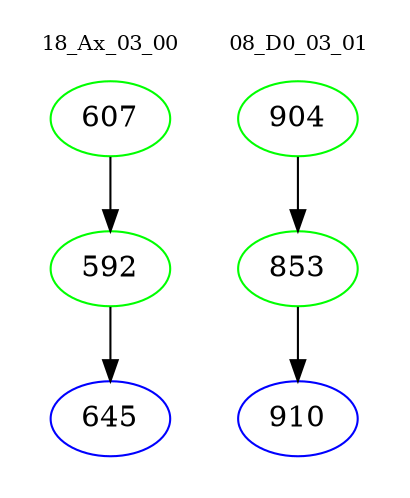 digraph{
subgraph cluster_0 {
color = white
label = "18_Ax_03_00";
fontsize=10;
T0_607 [label="607", color="green"]
T0_607 -> T0_592 [color="black"]
T0_592 [label="592", color="green"]
T0_592 -> T0_645 [color="black"]
T0_645 [label="645", color="blue"]
}
subgraph cluster_1 {
color = white
label = "08_D0_03_01";
fontsize=10;
T1_904 [label="904", color="green"]
T1_904 -> T1_853 [color="black"]
T1_853 [label="853", color="green"]
T1_853 -> T1_910 [color="black"]
T1_910 [label="910", color="blue"]
}
}
